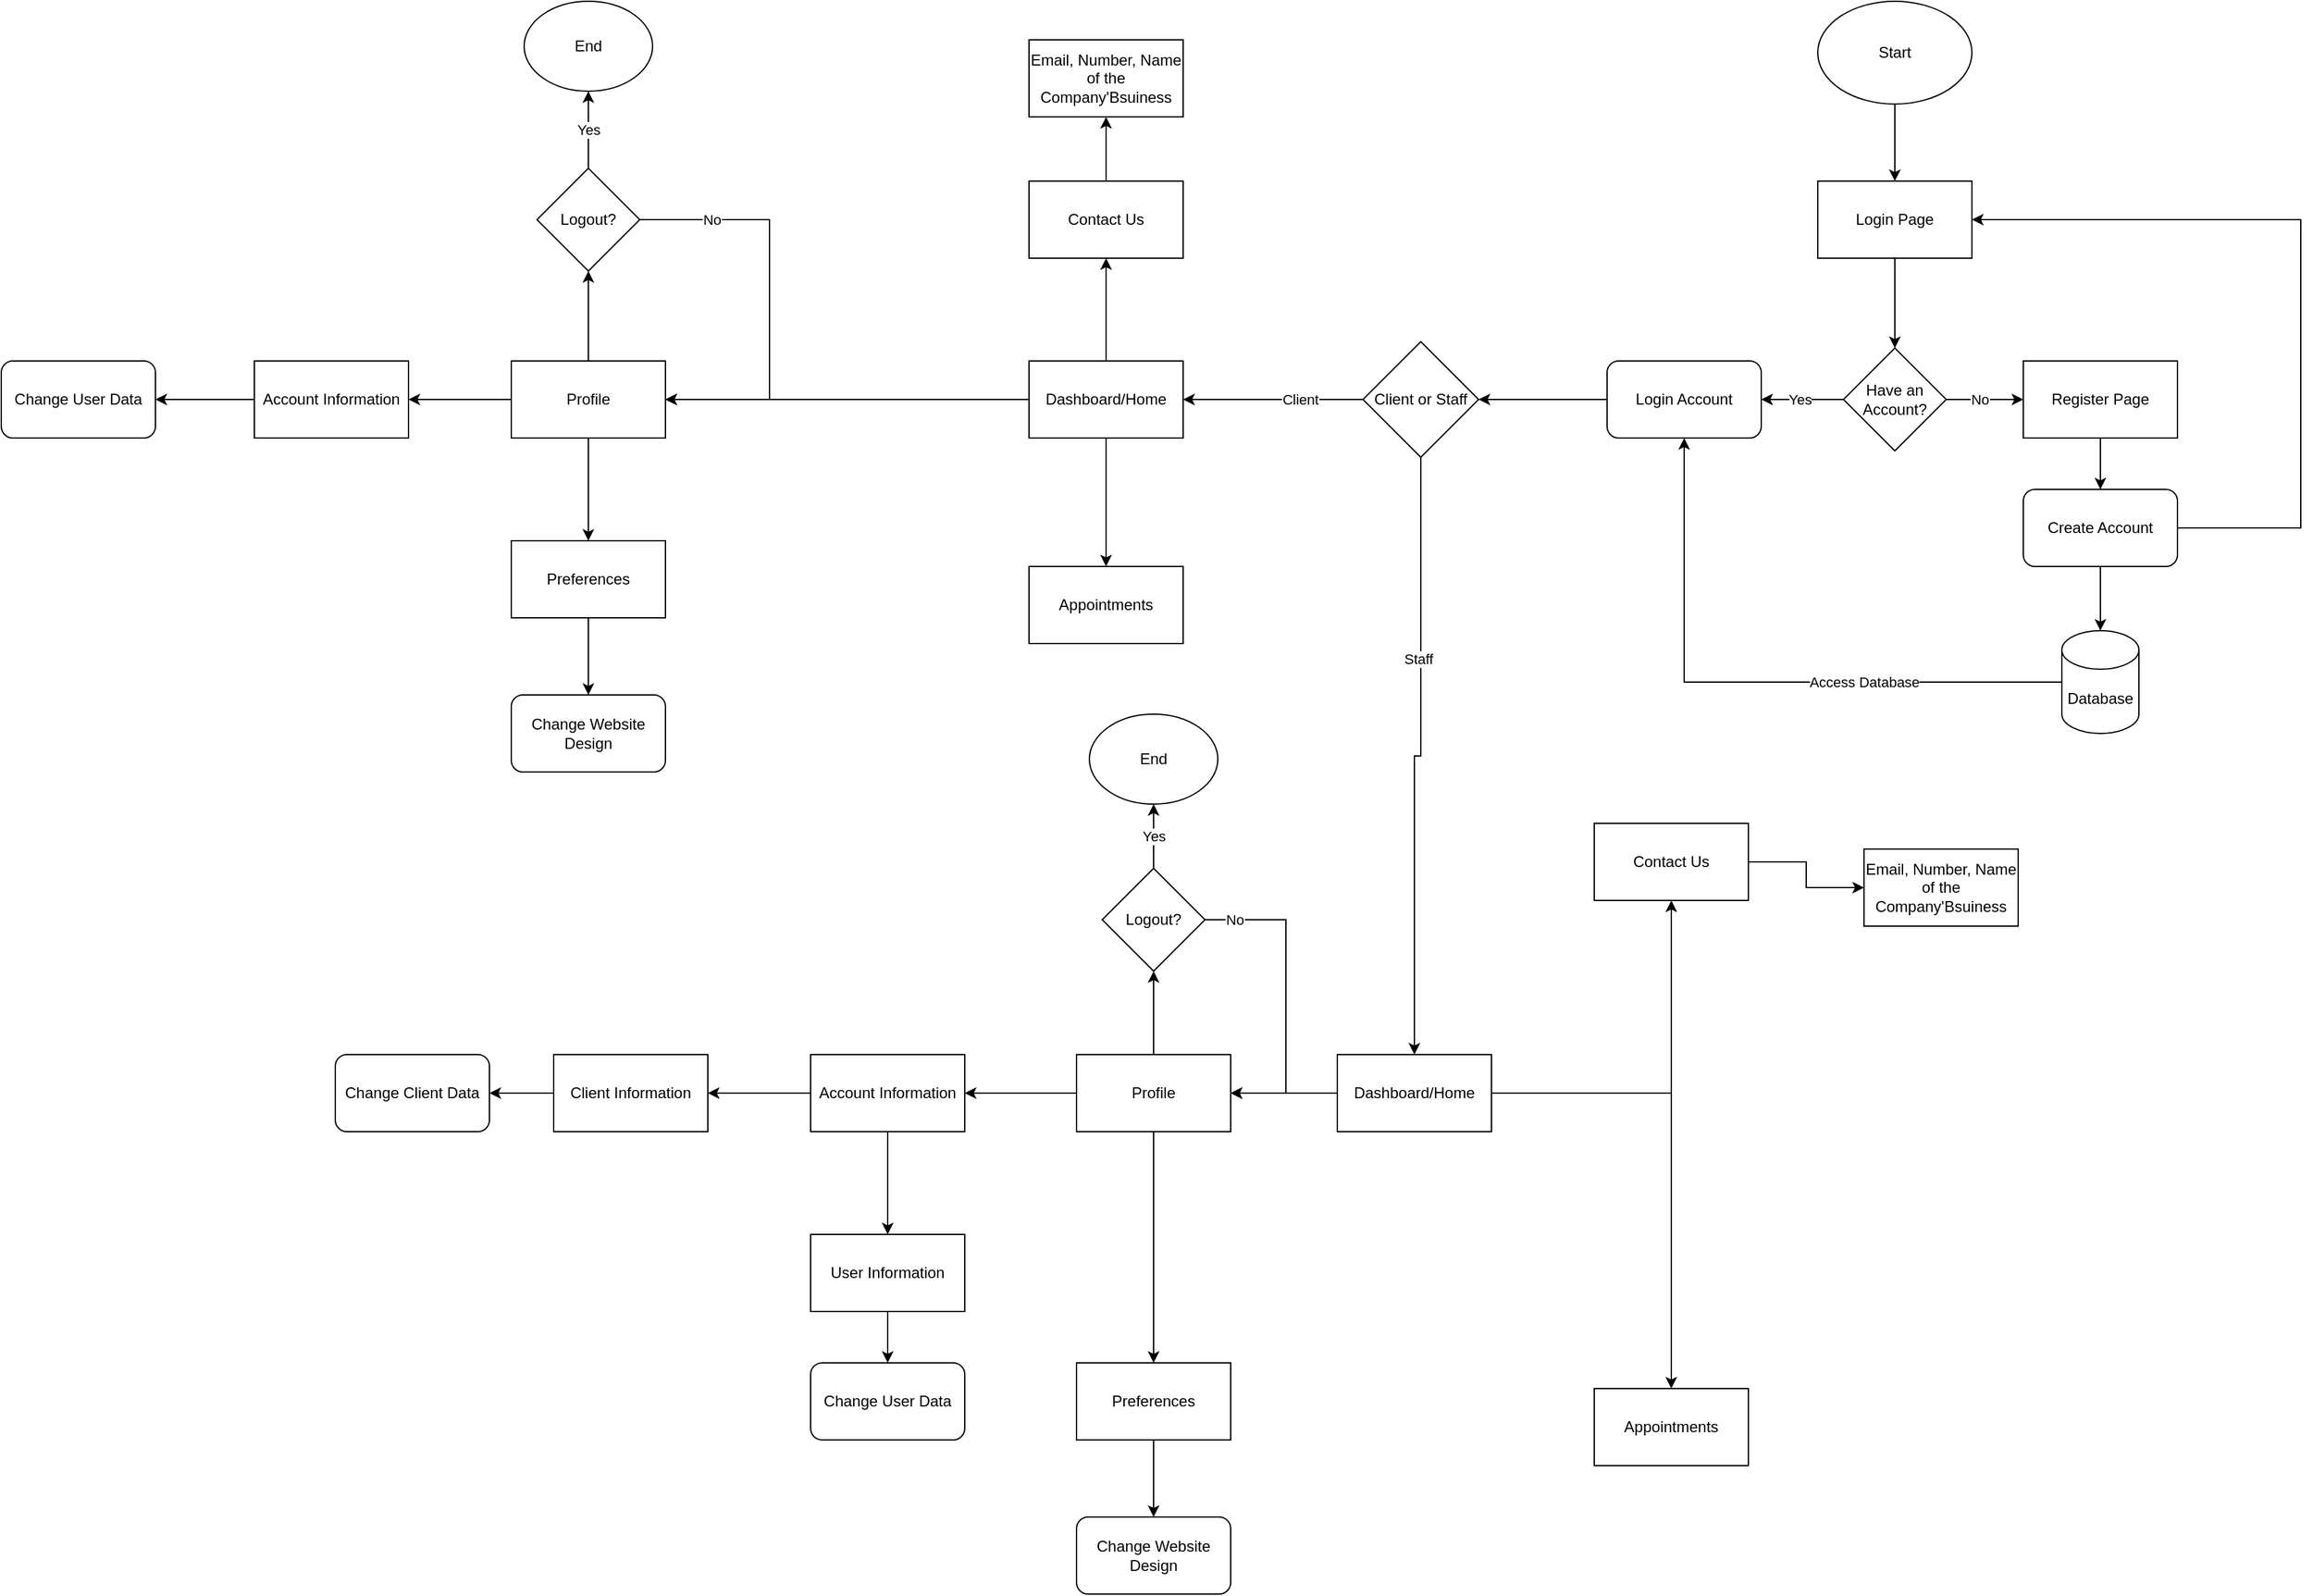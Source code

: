 <mxfile version="25.0.3">
  <diagram id="C5RBs43oDa-KdzZeNtuy" name="Page-1">
    <mxGraphModel dx="3437" dy="944" grid="1" gridSize="10" guides="1" tooltips="1" connect="1" arrows="1" fold="1" page="1" pageScale="1" pageWidth="827" pageHeight="1169" math="0" shadow="0">
      <root>
        <mxCell id="WIyWlLk6GJQsqaUBKTNV-0" />
        <mxCell id="WIyWlLk6GJQsqaUBKTNV-1" parent="WIyWlLk6GJQsqaUBKTNV-0" />
        <mxCell id="vCW_MwngGzxrIVZmUVN0-2" value="" style="edgeStyle=orthogonalEdgeStyle;rounded=0;orthogonalLoop=1;jettySize=auto;html=1;" edge="1" parent="WIyWlLk6GJQsqaUBKTNV-1" source="vCW_MwngGzxrIVZmUVN0-0" target="vCW_MwngGzxrIVZmUVN0-1">
          <mxGeometry relative="1" as="geometry" />
        </mxCell>
        <mxCell id="vCW_MwngGzxrIVZmUVN0-0" value="Start" style="ellipse;whiteSpace=wrap;html=1;" vertex="1" parent="WIyWlLk6GJQsqaUBKTNV-1">
          <mxGeometry x="354" y="30" width="120" height="80" as="geometry" />
        </mxCell>
        <mxCell id="vCW_MwngGzxrIVZmUVN0-4" value="" style="edgeStyle=orthogonalEdgeStyle;rounded=0;orthogonalLoop=1;jettySize=auto;html=1;" edge="1" parent="WIyWlLk6GJQsqaUBKTNV-1" source="vCW_MwngGzxrIVZmUVN0-1" target="vCW_MwngGzxrIVZmUVN0-3">
          <mxGeometry relative="1" as="geometry" />
        </mxCell>
        <mxCell id="vCW_MwngGzxrIVZmUVN0-1" value="Login Page" style="rounded=0;whiteSpace=wrap;html=1;" vertex="1" parent="WIyWlLk6GJQsqaUBKTNV-1">
          <mxGeometry x="354" y="170" width="120" height="60" as="geometry" />
        </mxCell>
        <mxCell id="vCW_MwngGzxrIVZmUVN0-6" value="Yes" style="edgeStyle=orthogonalEdgeStyle;rounded=0;orthogonalLoop=1;jettySize=auto;html=1;entryX=1;entryY=0.5;entryDx=0;entryDy=0;" edge="1" parent="WIyWlLk6GJQsqaUBKTNV-1" source="vCW_MwngGzxrIVZmUVN0-3" target="vCW_MwngGzxrIVZmUVN0-7">
          <mxGeometry x="0.062" relative="1" as="geometry">
            <mxPoint x="314" y="340" as="targetPoint" />
            <mxPoint as="offset" />
          </mxGeometry>
        </mxCell>
        <mxCell id="vCW_MwngGzxrIVZmUVN0-9" value="No" style="edgeStyle=orthogonalEdgeStyle;rounded=0;orthogonalLoop=1;jettySize=auto;html=1;" edge="1" parent="WIyWlLk6GJQsqaUBKTNV-1" source="vCW_MwngGzxrIVZmUVN0-3" target="vCW_MwngGzxrIVZmUVN0-8">
          <mxGeometry x="-0.133" relative="1" as="geometry">
            <mxPoint as="offset" />
          </mxGeometry>
        </mxCell>
        <mxCell id="vCW_MwngGzxrIVZmUVN0-3" value="Have an Account?" style="rhombus;whiteSpace=wrap;html=1;" vertex="1" parent="WIyWlLk6GJQsqaUBKTNV-1">
          <mxGeometry x="374" y="300" width="80" height="80" as="geometry" />
        </mxCell>
        <mxCell id="vCW_MwngGzxrIVZmUVN0-51" value="" style="edgeStyle=orthogonalEdgeStyle;rounded=0;orthogonalLoop=1;jettySize=auto;html=1;" edge="1" parent="WIyWlLk6GJQsqaUBKTNV-1" source="vCW_MwngGzxrIVZmUVN0-7">
          <mxGeometry relative="1" as="geometry">
            <mxPoint x="90" y="340" as="targetPoint" />
          </mxGeometry>
        </mxCell>
        <mxCell id="vCW_MwngGzxrIVZmUVN0-7" value="Login Account" style="rounded=1;whiteSpace=wrap;html=1;" vertex="1" parent="WIyWlLk6GJQsqaUBKTNV-1">
          <mxGeometry x="190" y="310" width="120" height="60" as="geometry" />
        </mxCell>
        <mxCell id="vCW_MwngGzxrIVZmUVN0-11" value="" style="edgeStyle=orthogonalEdgeStyle;rounded=0;orthogonalLoop=1;jettySize=auto;html=1;" edge="1" parent="WIyWlLk6GJQsqaUBKTNV-1" source="vCW_MwngGzxrIVZmUVN0-8" target="vCW_MwngGzxrIVZmUVN0-10">
          <mxGeometry relative="1" as="geometry" />
        </mxCell>
        <mxCell id="vCW_MwngGzxrIVZmUVN0-8" value="Register Page" style="whiteSpace=wrap;html=1;" vertex="1" parent="WIyWlLk6GJQsqaUBKTNV-1">
          <mxGeometry x="514" y="310" width="120" height="60" as="geometry" />
        </mxCell>
        <mxCell id="vCW_MwngGzxrIVZmUVN0-13" value="" style="edgeStyle=orthogonalEdgeStyle;rounded=0;orthogonalLoop=1;jettySize=auto;html=1;" edge="1" parent="WIyWlLk6GJQsqaUBKTNV-1" source="vCW_MwngGzxrIVZmUVN0-10" target="vCW_MwngGzxrIVZmUVN0-12">
          <mxGeometry relative="1" as="geometry" />
        </mxCell>
        <mxCell id="vCW_MwngGzxrIVZmUVN0-16" style="edgeStyle=orthogonalEdgeStyle;rounded=0;orthogonalLoop=1;jettySize=auto;html=1;entryX=1;entryY=0.5;entryDx=0;entryDy=0;" edge="1" parent="WIyWlLk6GJQsqaUBKTNV-1" source="vCW_MwngGzxrIVZmUVN0-10" target="vCW_MwngGzxrIVZmUVN0-1">
          <mxGeometry relative="1" as="geometry">
            <Array as="points">
              <mxPoint x="730" y="440" />
              <mxPoint x="730" y="200" />
            </Array>
          </mxGeometry>
        </mxCell>
        <mxCell id="vCW_MwngGzxrIVZmUVN0-10" value="Create Account" style="rounded=1;whiteSpace=wrap;html=1;" vertex="1" parent="WIyWlLk6GJQsqaUBKTNV-1">
          <mxGeometry x="514" y="410" width="120" height="60" as="geometry" />
        </mxCell>
        <mxCell id="vCW_MwngGzxrIVZmUVN0-18" value="Access Database" style="edgeStyle=orthogonalEdgeStyle;rounded=0;orthogonalLoop=1;jettySize=auto;html=1;entryX=0.5;entryY=1;entryDx=0;entryDy=0;" edge="1" parent="WIyWlLk6GJQsqaUBKTNV-1" source="vCW_MwngGzxrIVZmUVN0-12" target="vCW_MwngGzxrIVZmUVN0-7">
          <mxGeometry x="-0.364" relative="1" as="geometry">
            <mxPoint as="offset" />
          </mxGeometry>
        </mxCell>
        <mxCell id="vCW_MwngGzxrIVZmUVN0-12" value="Database" style="shape=cylinder3;whiteSpace=wrap;html=1;boundedLbl=1;backgroundOutline=1;size=15;" vertex="1" parent="WIyWlLk6GJQsqaUBKTNV-1">
          <mxGeometry x="544" y="520" width="60" height="80" as="geometry" />
        </mxCell>
        <mxCell id="vCW_MwngGzxrIVZmUVN0-26" value="" style="edgeStyle=orthogonalEdgeStyle;rounded=0;orthogonalLoop=1;jettySize=auto;html=1;" edge="1" parent="WIyWlLk6GJQsqaUBKTNV-1" source="vCW_MwngGzxrIVZmUVN0-22" target="vCW_MwngGzxrIVZmUVN0-25">
          <mxGeometry relative="1" as="geometry" />
        </mxCell>
        <mxCell id="vCW_MwngGzxrIVZmUVN0-28" value="" style="edgeStyle=orthogonalEdgeStyle;rounded=0;orthogonalLoop=1;jettySize=auto;html=1;" edge="1" parent="WIyWlLk6GJQsqaUBKTNV-1" source="vCW_MwngGzxrIVZmUVN0-22" target="vCW_MwngGzxrIVZmUVN0-27">
          <mxGeometry relative="1" as="geometry" />
        </mxCell>
        <mxCell id="vCW_MwngGzxrIVZmUVN0-30" value="" style="edgeStyle=orthogonalEdgeStyle;rounded=0;orthogonalLoop=1;jettySize=auto;html=1;" edge="1" parent="WIyWlLk6GJQsqaUBKTNV-1" source="vCW_MwngGzxrIVZmUVN0-22" target="vCW_MwngGzxrIVZmUVN0-29">
          <mxGeometry relative="1" as="geometry" />
        </mxCell>
        <mxCell id="vCW_MwngGzxrIVZmUVN0-22" value="Dashboard/Home" style="rounded=0;whiteSpace=wrap;html=1;" vertex="1" parent="WIyWlLk6GJQsqaUBKTNV-1">
          <mxGeometry x="-260" y="310" width="120" height="60" as="geometry" />
        </mxCell>
        <mxCell id="vCW_MwngGzxrIVZmUVN0-34" value="" style="edgeStyle=orthogonalEdgeStyle;rounded=0;orthogonalLoop=1;jettySize=auto;html=1;" edge="1" parent="WIyWlLk6GJQsqaUBKTNV-1" source="vCW_MwngGzxrIVZmUVN0-25" target="vCW_MwngGzxrIVZmUVN0-33">
          <mxGeometry relative="1" as="geometry" />
        </mxCell>
        <mxCell id="vCW_MwngGzxrIVZmUVN0-41" value="" style="edgeStyle=orthogonalEdgeStyle;rounded=0;orthogonalLoop=1;jettySize=auto;html=1;" edge="1" parent="WIyWlLk6GJQsqaUBKTNV-1" source="vCW_MwngGzxrIVZmUVN0-25" target="vCW_MwngGzxrIVZmUVN0-40">
          <mxGeometry relative="1" as="geometry" />
        </mxCell>
        <mxCell id="vCW_MwngGzxrIVZmUVN0-43" value="" style="edgeStyle=orthogonalEdgeStyle;rounded=0;orthogonalLoop=1;jettySize=auto;html=1;" edge="1" parent="WIyWlLk6GJQsqaUBKTNV-1" source="vCW_MwngGzxrIVZmUVN0-25" target="vCW_MwngGzxrIVZmUVN0-42">
          <mxGeometry relative="1" as="geometry" />
        </mxCell>
        <mxCell id="vCW_MwngGzxrIVZmUVN0-25" value="Profile" style="rounded=0;whiteSpace=wrap;html=1;" vertex="1" parent="WIyWlLk6GJQsqaUBKTNV-1">
          <mxGeometry x="-663" y="310" width="120" height="60" as="geometry" />
        </mxCell>
        <mxCell id="vCW_MwngGzxrIVZmUVN0-27" value="Appointments" style="rounded=0;whiteSpace=wrap;html=1;" vertex="1" parent="WIyWlLk6GJQsqaUBKTNV-1">
          <mxGeometry x="-260" y="470" width="120" height="60" as="geometry" />
        </mxCell>
        <mxCell id="vCW_MwngGzxrIVZmUVN0-49" value="" style="edgeStyle=orthogonalEdgeStyle;rounded=0;orthogonalLoop=1;jettySize=auto;html=1;" edge="1" parent="WIyWlLk6GJQsqaUBKTNV-1" source="vCW_MwngGzxrIVZmUVN0-29" target="vCW_MwngGzxrIVZmUVN0-48">
          <mxGeometry relative="1" as="geometry" />
        </mxCell>
        <mxCell id="vCW_MwngGzxrIVZmUVN0-29" value="Contact Us" style="rounded=0;whiteSpace=wrap;html=1;" vertex="1" parent="WIyWlLk6GJQsqaUBKTNV-1">
          <mxGeometry x="-260" y="170" width="120" height="60" as="geometry" />
        </mxCell>
        <mxCell id="vCW_MwngGzxrIVZmUVN0-36" value="Yes" style="edgeStyle=orthogonalEdgeStyle;rounded=0;orthogonalLoop=1;jettySize=auto;html=1;" edge="1" parent="WIyWlLk6GJQsqaUBKTNV-1" source="vCW_MwngGzxrIVZmUVN0-33" target="vCW_MwngGzxrIVZmUVN0-35">
          <mxGeometry relative="1" as="geometry" />
        </mxCell>
        <mxCell id="vCW_MwngGzxrIVZmUVN0-37" style="edgeStyle=orthogonalEdgeStyle;rounded=0;orthogonalLoop=1;jettySize=auto;html=1;" edge="1" parent="WIyWlLk6GJQsqaUBKTNV-1" source="vCW_MwngGzxrIVZmUVN0-33">
          <mxGeometry relative="1" as="geometry">
            <mxPoint x="-543" y="340" as="targetPoint" />
            <Array as="points">
              <mxPoint x="-462" y="200" />
            </Array>
          </mxGeometry>
        </mxCell>
        <mxCell id="vCW_MwngGzxrIVZmUVN0-38" value="No" style="edgeLabel;html=1;align=center;verticalAlign=middle;resizable=0;points=[];" vertex="1" connectable="0" parent="vCW_MwngGzxrIVZmUVN0-37">
          <mxGeometry x="-0.651" y="-1" relative="1" as="geometry">
            <mxPoint y="-1" as="offset" />
          </mxGeometry>
        </mxCell>
        <mxCell id="vCW_MwngGzxrIVZmUVN0-33" value="Logout?" style="rhombus;whiteSpace=wrap;html=1;rounded=0;" vertex="1" parent="WIyWlLk6GJQsqaUBKTNV-1">
          <mxGeometry x="-643" y="160" width="80" height="80" as="geometry" />
        </mxCell>
        <mxCell id="vCW_MwngGzxrIVZmUVN0-35" value="End" style="ellipse;whiteSpace=wrap;html=1;" vertex="1" parent="WIyWlLk6GJQsqaUBKTNV-1">
          <mxGeometry x="-653" y="30" width="100" height="70" as="geometry" />
        </mxCell>
        <mxCell id="vCW_MwngGzxrIVZmUVN0-45" value="" style="edgeStyle=orthogonalEdgeStyle;rounded=0;orthogonalLoop=1;jettySize=auto;html=1;" edge="1" parent="WIyWlLk6GJQsqaUBKTNV-1" source="vCW_MwngGzxrIVZmUVN0-40">
          <mxGeometry relative="1" as="geometry">
            <mxPoint x="-940" y="340" as="targetPoint" />
          </mxGeometry>
        </mxCell>
        <mxCell id="vCW_MwngGzxrIVZmUVN0-40" value="Account Information" style="rounded=0;whiteSpace=wrap;html=1;" vertex="1" parent="WIyWlLk6GJQsqaUBKTNV-1">
          <mxGeometry x="-863" y="310" width="120" height="60" as="geometry" />
        </mxCell>
        <mxCell id="vCW_MwngGzxrIVZmUVN0-47" value="" style="edgeStyle=orthogonalEdgeStyle;rounded=0;orthogonalLoop=1;jettySize=auto;html=1;" edge="1" parent="WIyWlLk6GJQsqaUBKTNV-1" source="vCW_MwngGzxrIVZmUVN0-42" target="vCW_MwngGzxrIVZmUVN0-46">
          <mxGeometry relative="1" as="geometry" />
        </mxCell>
        <mxCell id="vCW_MwngGzxrIVZmUVN0-42" value="Preferences" style="rounded=0;whiteSpace=wrap;html=1;" vertex="1" parent="WIyWlLk6GJQsqaUBKTNV-1">
          <mxGeometry x="-663" y="450" width="120" height="60" as="geometry" />
        </mxCell>
        <mxCell id="vCW_MwngGzxrIVZmUVN0-44" value="Change User Data" style="rounded=1;whiteSpace=wrap;html=1;" vertex="1" parent="WIyWlLk6GJQsqaUBKTNV-1">
          <mxGeometry x="-1060" y="310" width="120" height="60" as="geometry" />
        </mxCell>
        <mxCell id="vCW_MwngGzxrIVZmUVN0-46" value="Change Website Design" style="rounded=1;whiteSpace=wrap;html=1;" vertex="1" parent="WIyWlLk6GJQsqaUBKTNV-1">
          <mxGeometry x="-663" y="570" width="120" height="60" as="geometry" />
        </mxCell>
        <mxCell id="vCW_MwngGzxrIVZmUVN0-48" value="Email, Number, Name of the Company&#39;Bsuiness" style="rounded=0;whiteSpace=wrap;html=1;" vertex="1" parent="WIyWlLk6GJQsqaUBKTNV-1">
          <mxGeometry x="-260" y="60" width="120" height="60" as="geometry" />
        </mxCell>
        <mxCell id="vCW_MwngGzxrIVZmUVN0-53" style="edgeStyle=orthogonalEdgeStyle;rounded=0;orthogonalLoop=1;jettySize=auto;html=1;entryX=1;entryY=0.5;entryDx=0;entryDy=0;" edge="1" parent="WIyWlLk6GJQsqaUBKTNV-1" source="vCW_MwngGzxrIVZmUVN0-52" target="vCW_MwngGzxrIVZmUVN0-22">
          <mxGeometry relative="1" as="geometry" />
        </mxCell>
        <mxCell id="vCW_MwngGzxrIVZmUVN0-54" value="Client" style="edgeLabel;html=1;align=center;verticalAlign=middle;resizable=0;points=[];" vertex="1" connectable="0" parent="vCW_MwngGzxrIVZmUVN0-53">
          <mxGeometry x="-0.52" y="1" relative="1" as="geometry">
            <mxPoint x="-16" y="-1" as="offset" />
          </mxGeometry>
        </mxCell>
        <mxCell id="vCW_MwngGzxrIVZmUVN0-79" style="edgeStyle=orthogonalEdgeStyle;rounded=0;orthogonalLoop=1;jettySize=auto;html=1;" edge="1" parent="WIyWlLk6GJQsqaUBKTNV-1" source="vCW_MwngGzxrIVZmUVN0-52" target="vCW_MwngGzxrIVZmUVN0-58">
          <mxGeometry relative="1" as="geometry" />
        </mxCell>
        <mxCell id="vCW_MwngGzxrIVZmUVN0-80" value="Staff" style="edgeLabel;html=1;align=center;verticalAlign=middle;resizable=0;points=[];" vertex="1" connectable="0" parent="vCW_MwngGzxrIVZmUVN0-79">
          <mxGeometry x="-0.332" y="-2" relative="1" as="geometry">
            <mxPoint as="offset" />
          </mxGeometry>
        </mxCell>
        <mxCell id="vCW_MwngGzxrIVZmUVN0-52" value="Client or Staff" style="rhombus;whiteSpace=wrap;html=1;" vertex="1" parent="WIyWlLk6GJQsqaUBKTNV-1">
          <mxGeometry y="295" width="90" height="90" as="geometry" />
        </mxCell>
        <mxCell id="vCW_MwngGzxrIVZmUVN0-55" value="" style="edgeStyle=orthogonalEdgeStyle;rounded=0;orthogonalLoop=1;jettySize=auto;html=1;" edge="1" parent="WIyWlLk6GJQsqaUBKTNV-1" source="vCW_MwngGzxrIVZmUVN0-58" target="vCW_MwngGzxrIVZmUVN0-62">
          <mxGeometry relative="1" as="geometry" />
        </mxCell>
        <mxCell id="vCW_MwngGzxrIVZmUVN0-56" value="" style="edgeStyle=orthogonalEdgeStyle;rounded=0;orthogonalLoop=1;jettySize=auto;html=1;" edge="1" parent="WIyWlLk6GJQsqaUBKTNV-1" source="vCW_MwngGzxrIVZmUVN0-58" target="vCW_MwngGzxrIVZmUVN0-63">
          <mxGeometry relative="1" as="geometry" />
        </mxCell>
        <mxCell id="vCW_MwngGzxrIVZmUVN0-57" value="" style="edgeStyle=orthogonalEdgeStyle;rounded=0;orthogonalLoop=1;jettySize=auto;html=1;" edge="1" parent="WIyWlLk6GJQsqaUBKTNV-1" source="vCW_MwngGzxrIVZmUVN0-58" target="vCW_MwngGzxrIVZmUVN0-65">
          <mxGeometry relative="1" as="geometry" />
        </mxCell>
        <mxCell id="vCW_MwngGzxrIVZmUVN0-58" value="Dashboard/Home" style="rounded=0;whiteSpace=wrap;html=1;" vertex="1" parent="WIyWlLk6GJQsqaUBKTNV-1">
          <mxGeometry x="-20" y="850" width="120" height="60" as="geometry" />
        </mxCell>
        <mxCell id="vCW_MwngGzxrIVZmUVN0-59" value="" style="edgeStyle=orthogonalEdgeStyle;rounded=0;orthogonalLoop=1;jettySize=auto;html=1;" edge="1" parent="WIyWlLk6GJQsqaUBKTNV-1" source="vCW_MwngGzxrIVZmUVN0-62" target="vCW_MwngGzxrIVZmUVN0-69">
          <mxGeometry relative="1" as="geometry" />
        </mxCell>
        <mxCell id="vCW_MwngGzxrIVZmUVN0-60" value="" style="edgeStyle=orthogonalEdgeStyle;rounded=0;orthogonalLoop=1;jettySize=auto;html=1;" edge="1" parent="WIyWlLk6GJQsqaUBKTNV-1" source="vCW_MwngGzxrIVZmUVN0-62" target="vCW_MwngGzxrIVZmUVN0-72">
          <mxGeometry relative="1" as="geometry" />
        </mxCell>
        <mxCell id="vCW_MwngGzxrIVZmUVN0-61" value="" style="edgeStyle=orthogonalEdgeStyle;rounded=0;orthogonalLoop=1;jettySize=auto;html=1;" edge="1" parent="WIyWlLk6GJQsqaUBKTNV-1" source="vCW_MwngGzxrIVZmUVN0-62" target="vCW_MwngGzxrIVZmUVN0-74">
          <mxGeometry relative="1" as="geometry" />
        </mxCell>
        <mxCell id="vCW_MwngGzxrIVZmUVN0-62" value="Profile" style="rounded=0;whiteSpace=wrap;html=1;" vertex="1" parent="WIyWlLk6GJQsqaUBKTNV-1">
          <mxGeometry x="-223" y="850" width="120" height="60" as="geometry" />
        </mxCell>
        <mxCell id="vCW_MwngGzxrIVZmUVN0-63" value="Appointments" style="rounded=0;whiteSpace=wrap;html=1;" vertex="1" parent="WIyWlLk6GJQsqaUBKTNV-1">
          <mxGeometry x="180" y="1110" width="120" height="60" as="geometry" />
        </mxCell>
        <mxCell id="vCW_MwngGzxrIVZmUVN0-64" value="" style="edgeStyle=orthogonalEdgeStyle;rounded=0;orthogonalLoop=1;jettySize=auto;html=1;" edge="1" parent="WIyWlLk6GJQsqaUBKTNV-1" source="vCW_MwngGzxrIVZmUVN0-65" target="vCW_MwngGzxrIVZmUVN0-77">
          <mxGeometry relative="1" as="geometry" />
        </mxCell>
        <mxCell id="vCW_MwngGzxrIVZmUVN0-65" value="Contact Us" style="rounded=0;whiteSpace=wrap;html=1;" vertex="1" parent="WIyWlLk6GJQsqaUBKTNV-1">
          <mxGeometry x="180" y="670" width="120" height="60" as="geometry" />
        </mxCell>
        <mxCell id="vCW_MwngGzxrIVZmUVN0-66" value="Yes" style="edgeStyle=orthogonalEdgeStyle;rounded=0;orthogonalLoop=1;jettySize=auto;html=1;" edge="1" parent="WIyWlLk6GJQsqaUBKTNV-1" source="vCW_MwngGzxrIVZmUVN0-69" target="vCW_MwngGzxrIVZmUVN0-70">
          <mxGeometry relative="1" as="geometry" />
        </mxCell>
        <mxCell id="vCW_MwngGzxrIVZmUVN0-67" style="edgeStyle=orthogonalEdgeStyle;rounded=0;orthogonalLoop=1;jettySize=auto;html=1;entryX=1;entryY=0.5;entryDx=0;entryDy=0;" edge="1" parent="WIyWlLk6GJQsqaUBKTNV-1" source="vCW_MwngGzxrIVZmUVN0-69" target="vCW_MwngGzxrIVZmUVN0-62">
          <mxGeometry relative="1" as="geometry">
            <mxPoint x="-70" y="990" as="targetPoint" />
            <Array as="points">
              <mxPoint x="-60" y="745" />
              <mxPoint x="-60" y="880" />
            </Array>
          </mxGeometry>
        </mxCell>
        <mxCell id="vCW_MwngGzxrIVZmUVN0-68" value="No" style="edgeLabel;html=1;align=center;verticalAlign=middle;resizable=0;points=[];" vertex="1" connectable="0" parent="vCW_MwngGzxrIVZmUVN0-67">
          <mxGeometry x="-0.651" y="-1" relative="1" as="geometry">
            <mxPoint x="-19" y="-1" as="offset" />
          </mxGeometry>
        </mxCell>
        <mxCell id="vCW_MwngGzxrIVZmUVN0-69" value="Logout?" style="rhombus;whiteSpace=wrap;html=1;rounded=0;" vertex="1" parent="WIyWlLk6GJQsqaUBKTNV-1">
          <mxGeometry x="-203" y="705" width="80" height="80" as="geometry" />
        </mxCell>
        <mxCell id="vCW_MwngGzxrIVZmUVN0-70" value="End" style="ellipse;whiteSpace=wrap;html=1;" vertex="1" parent="WIyWlLk6GJQsqaUBKTNV-1">
          <mxGeometry x="-213" y="585" width="100" height="70" as="geometry" />
        </mxCell>
        <mxCell id="vCW_MwngGzxrIVZmUVN0-84" value="" style="edgeStyle=orthogonalEdgeStyle;rounded=0;orthogonalLoop=1;jettySize=auto;html=1;" edge="1" parent="WIyWlLk6GJQsqaUBKTNV-1" source="vCW_MwngGzxrIVZmUVN0-72" target="vCW_MwngGzxrIVZmUVN0-83">
          <mxGeometry relative="1" as="geometry" />
        </mxCell>
        <mxCell id="vCW_MwngGzxrIVZmUVN0-86" value="" style="edgeStyle=orthogonalEdgeStyle;rounded=0;orthogonalLoop=1;jettySize=auto;html=1;" edge="1" parent="WIyWlLk6GJQsqaUBKTNV-1" source="vCW_MwngGzxrIVZmUVN0-72" target="vCW_MwngGzxrIVZmUVN0-85">
          <mxGeometry relative="1" as="geometry" />
        </mxCell>
        <mxCell id="vCW_MwngGzxrIVZmUVN0-72" value="Account Information" style="rounded=0;whiteSpace=wrap;html=1;" vertex="1" parent="WIyWlLk6GJQsqaUBKTNV-1">
          <mxGeometry x="-430" y="850" width="120" height="60" as="geometry" />
        </mxCell>
        <mxCell id="vCW_MwngGzxrIVZmUVN0-73" value="" style="edgeStyle=orthogonalEdgeStyle;rounded=0;orthogonalLoop=1;jettySize=auto;html=1;" edge="1" parent="WIyWlLk6GJQsqaUBKTNV-1" source="vCW_MwngGzxrIVZmUVN0-74" target="vCW_MwngGzxrIVZmUVN0-76">
          <mxGeometry relative="1" as="geometry" />
        </mxCell>
        <mxCell id="vCW_MwngGzxrIVZmUVN0-74" value="Preferences" style="rounded=0;whiteSpace=wrap;html=1;" vertex="1" parent="WIyWlLk6GJQsqaUBKTNV-1">
          <mxGeometry x="-223" y="1090" width="120" height="60" as="geometry" />
        </mxCell>
        <mxCell id="vCW_MwngGzxrIVZmUVN0-76" value="Change Website Design" style="rounded=1;whiteSpace=wrap;html=1;" vertex="1" parent="WIyWlLk6GJQsqaUBKTNV-1">
          <mxGeometry x="-223" y="1210" width="120" height="60" as="geometry" />
        </mxCell>
        <mxCell id="vCW_MwngGzxrIVZmUVN0-77" value="Email, Number, Name of the Company&#39;Bsuiness" style="rounded=0;whiteSpace=wrap;html=1;" vertex="1" parent="WIyWlLk6GJQsqaUBKTNV-1">
          <mxGeometry x="390" y="690" width="120" height="60" as="geometry" />
        </mxCell>
        <mxCell id="vCW_MwngGzxrIVZmUVN0-88" value="" style="edgeStyle=orthogonalEdgeStyle;rounded=0;orthogonalLoop=1;jettySize=auto;html=1;" edge="1" parent="WIyWlLk6GJQsqaUBKTNV-1" source="vCW_MwngGzxrIVZmUVN0-83" target="vCW_MwngGzxrIVZmUVN0-87">
          <mxGeometry relative="1" as="geometry" />
        </mxCell>
        <mxCell id="vCW_MwngGzxrIVZmUVN0-83" value="Client Information" style="whiteSpace=wrap;html=1;rounded=0;" vertex="1" parent="WIyWlLk6GJQsqaUBKTNV-1">
          <mxGeometry x="-630" y="850" width="120" height="60" as="geometry" />
        </mxCell>
        <mxCell id="vCW_MwngGzxrIVZmUVN0-90" value="" style="edgeStyle=orthogonalEdgeStyle;rounded=0;orthogonalLoop=1;jettySize=auto;html=1;" edge="1" parent="WIyWlLk6GJQsqaUBKTNV-1" source="vCW_MwngGzxrIVZmUVN0-85" target="vCW_MwngGzxrIVZmUVN0-89">
          <mxGeometry relative="1" as="geometry" />
        </mxCell>
        <mxCell id="vCW_MwngGzxrIVZmUVN0-85" value="User Information" style="whiteSpace=wrap;html=1;rounded=0;" vertex="1" parent="WIyWlLk6GJQsqaUBKTNV-1">
          <mxGeometry x="-430" y="990" width="120" height="60" as="geometry" />
        </mxCell>
        <mxCell id="vCW_MwngGzxrIVZmUVN0-87" value="Change Client Data" style="rounded=1;whiteSpace=wrap;html=1;" vertex="1" parent="WIyWlLk6GJQsqaUBKTNV-1">
          <mxGeometry x="-800" y="850" width="120" height="60" as="geometry" />
        </mxCell>
        <mxCell id="vCW_MwngGzxrIVZmUVN0-89" value="Change User Data" style="rounded=1;whiteSpace=wrap;html=1;" vertex="1" parent="WIyWlLk6GJQsqaUBKTNV-1">
          <mxGeometry x="-430" y="1090" width="120" height="60" as="geometry" />
        </mxCell>
      </root>
    </mxGraphModel>
  </diagram>
</mxfile>
